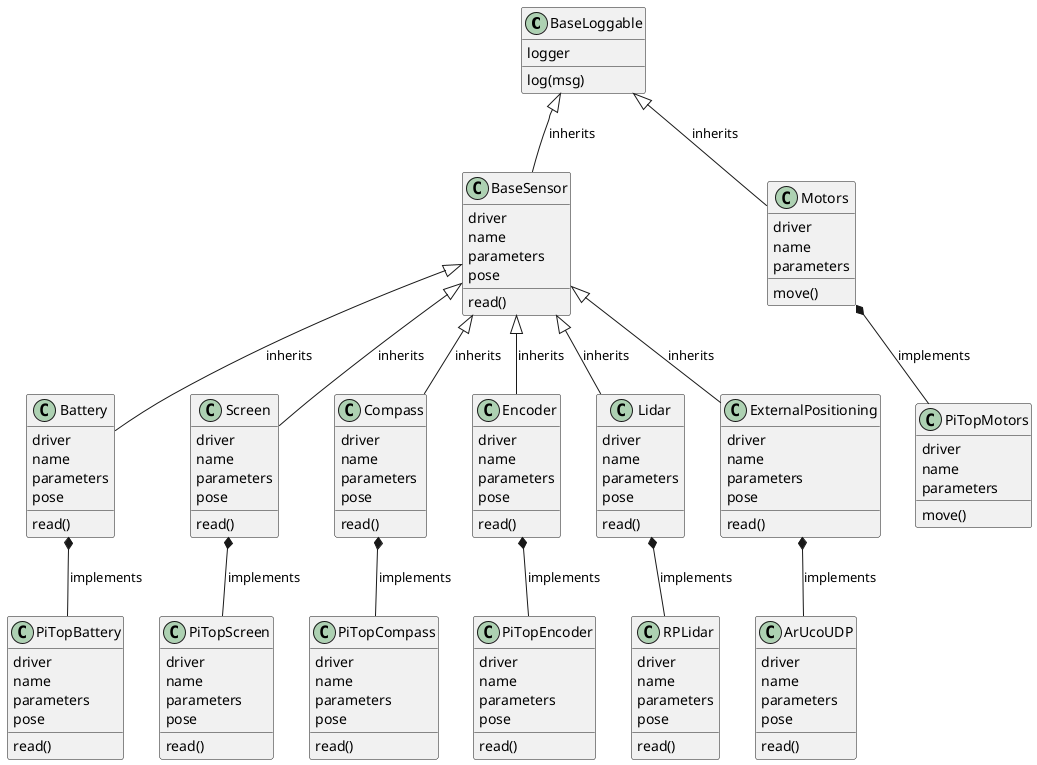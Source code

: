 @startuml
class BaseLoggable {
  {field} logger
  {method} log(msg)
}

class BaseSensor {
  {field} driver
  {field} name
  {field} parameters
  {field} pose
  {method} read()
}

class Battery {
  {field} driver
  {field} name
  {field} parameters
  {field} pose
  {method} read()
}

class Screen {
  {field} driver
  {field} name
  {field} parameters
  {field} pose
  {method} read()
}

class Compass {
  {field} driver
  {field} name
  {field} parameters
  {field} pose
  {method} read()
}

class Encoder {
  {field} driver
  {field} name
  {field} parameters
  {field} pose
  {method} read()
}

class Lidar {
  {field} driver
  {field} name
  {field} parameters
  {field} pose
  {method} read()
}

class ExternalPositioning {
  {field} driver
  {field} name
  {field} parameters
  {field} pose
  {method} read()
}

class PiTopBattery {
  {field} driver
  {field} name
  {field} parameters
  {field} pose
  {method} read()
}

class PiTopScreen {
  {field} driver
  {field} name
  {field} parameters
  {field} pose
  {method} read()
}

class PiTopCompass {
  {field} driver
  {field} name
  {field} parameters
  {field} pose
  {method} read()
}

class PiTopEncoder {
  {field} driver
  {field} name
  {field} parameters
  {field} pose
  {method} read()
}

class RPLidar {
  {field} driver
  {field} name
  {field} parameters
  {field} pose
  {method} read()
}

class ArUcoUDP {
  {field} driver
  {field} name
  {field} parameters
  {field} pose
  {method} read()
}

class Motors {
  {field} driver
  {field} name
  {field} parameters
  {method} move()
}

class PiTopMotors {
  {field} driver
  {field} name
  {field} parameters
  {method} move()
}

BaseLoggable <|-- BaseSensor : inherits
BaseSensor <|-- Battery : inherits
BaseSensor <|-- Screen : inherits
BaseSensor <|-- Compass : inherits
BaseSensor <|-- Encoder : inherits
BaseSensor <|-- Lidar : inherits
BaseSensor <|-- ExternalPositioning : inherits
Battery *-- PiTopBattery : implements
Screen *-- PiTopScreen : implements
Compass *-- PiTopCompass : implements
Encoder *-- PiTopEncoder : implements
Lidar *-- RPLidar : implements
ExternalPositioning *-- ArUcoUDP : implements

BaseLoggable <|-- Motors : inherits
Motors *-- PiTopMotors : implements
@enduml